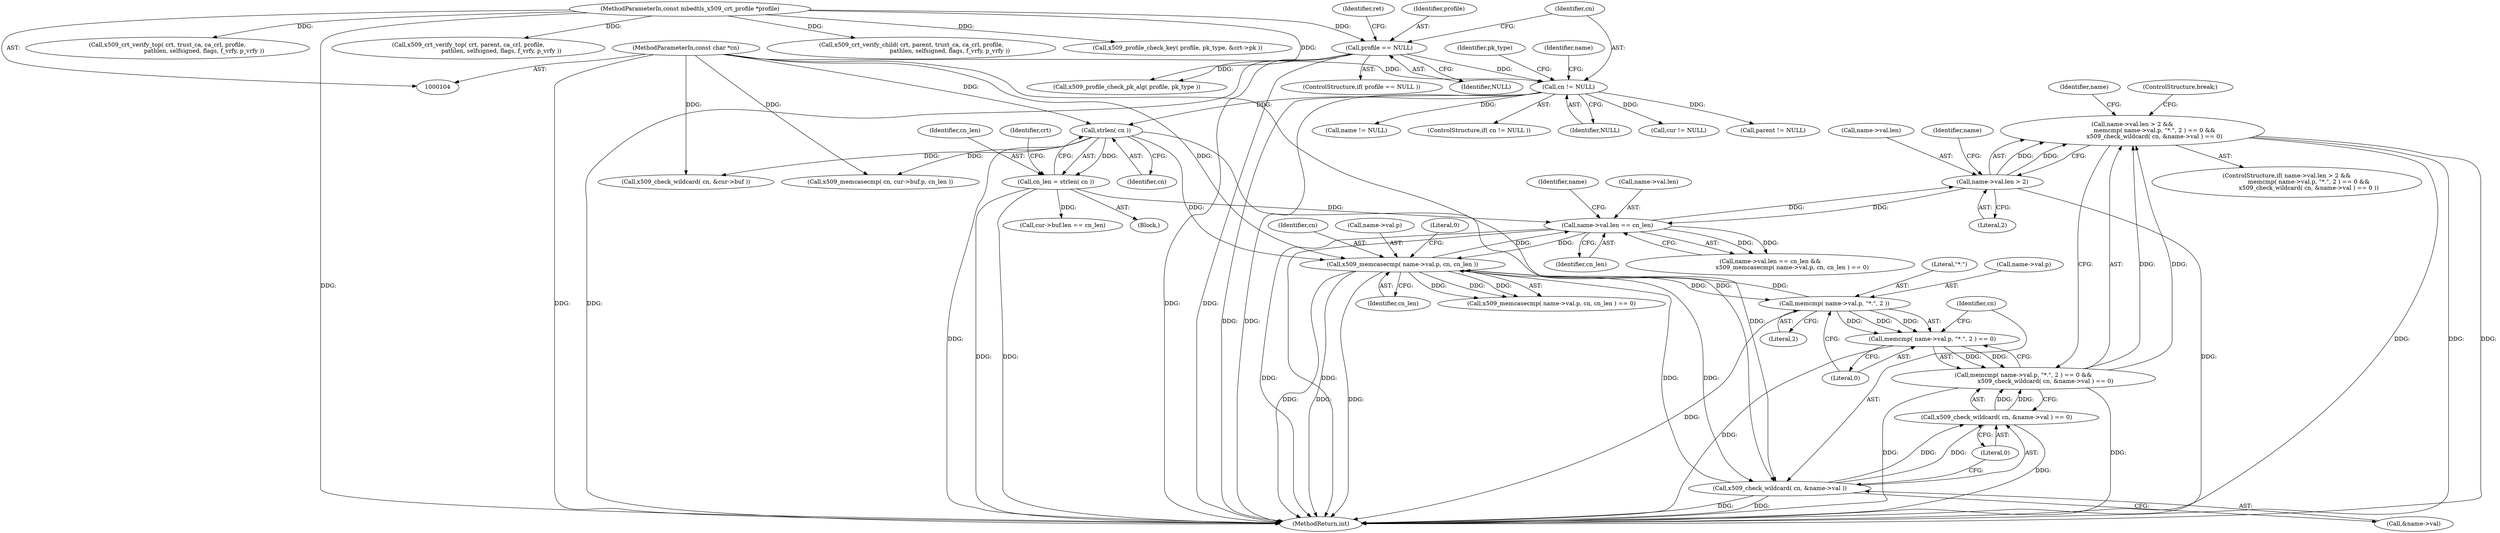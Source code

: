 digraph "0_mbedtls_d15795acd5074e0b44e71f7ede8bdfe1b48591fc@API" {
"1000278" [label="(Call,name->val.len > 2 &&\n                        memcmp( name->val.p, \"*.\", 2 ) == 0 &&\n                        x509_check_wildcard( cn, &name->val ) == 0)"];
"1000279" [label="(Call,name->val.len > 2)"];
"1000259" [label="(Call,name->val.len == cn_len)"];
"1000267" [label="(Call,x509_memcasecmp( name->val.p, cn, cn_len ))"];
"1000288" [label="(Call,memcmp( name->val.p, \"*.\", 2 ))"];
"1000298" [label="(Call,x509_check_wildcard( cn, &name->val ))"];
"1000157" [label="(Call,strlen( cn ))"];
"1000145" [label="(Call,cn != NULL)"];
"1000109" [label="(MethodParameterIn,const char *cn)"];
"1000136" [label="(Call,profile == NULL)"];
"1000108" [label="(MethodParameterIn,const mbedtls_x509_crt_profile *profile)"];
"1000155" [label="(Call,cn_len = strlen( cn ))"];
"1000286" [label="(Call,memcmp( name->val.p, \"*.\", 2 ) == 0 &&\n                        x509_check_wildcard( cn, &name->val ) == 0)"];
"1000287" [label="(Call,memcmp( name->val.p, \"*.\", 2 ) == 0)"];
"1000297" [label="(Call,x509_check_wildcard( cn, &name->val ) == 0)"];
"1000258" [label="(Call,name->val.len == cn_len &&\n                        x509_memcasecmp( name->val.p, cn, cn_len ) == 0)"];
"1000218" [label="(Call,x509_check_wildcard( cn, &cur->buf ))"];
"1000270" [label="(Identifier,name)"];
"1000430" [label="(Call,x509_crt_verify_child( crt, parent, trust_ca, ca_crl, profile,\n                                          pathlen, selfsigned, flags, f_vrfy, p_vrfy ))"];
"1000291" [label="(Identifier,name)"];
"1000148" [label="(Block,)"];
"1000354" [label="(Call,parent != NULL)"];
"1000285" [label="(Literal,2)"];
"1000267" [label="(Call,x509_memcasecmp( name->val.p, cn, cn_len ))"];
"1000155" [label="(Call,cn_len = strlen( cn ))"];
"1000109" [label="(MethodParameterIn,const char *cn)"];
"1000136" [label="(Call,profile == NULL)"];
"1000273" [label="(Identifier,cn)"];
"1000147" [label="(Identifier,NULL)"];
"1000265" [label="(Identifier,cn_len)"];
"1000187" [label="(Call,x509_memcasecmp( cn, cur->buf.p, cn_len ))"];
"1000260" [label="(Call,name->val.len)"];
"1000138" [label="(Identifier,NULL)"];
"1000278" [label="(Call,name->val.len > 2 &&\n                        memcmp( name->val.p, \"*.\", 2 ) == 0 &&\n                        x509_check_wildcard( cn, &name->val ) == 0)"];
"1000279" [label="(Call,name->val.len > 2)"];
"1000298" [label="(Call,x509_check_wildcard( cn, &name->val ))"];
"1000145" [label="(Call,cn != NULL)"];
"1000320" [label="(Identifier,pk_type)"];
"1000338" [label="(Call,x509_profile_check_key( profile, pk_type, &crt->pk ))"];
"1000179" [label="(Call,cur->buf.len == cn_len)"];
"1000305" [label="(ControlStructure,break;)"];
"1000489" [label="(MethodReturn,int)"];
"1000288" [label="(Call,memcmp( name->val.p, \"*.\", 2 ))"];
"1000243" [label="(Call,name != NULL)"];
"1000450" [label="(Call,x509_crt_verify_top( crt, trust_ca, ca_crl, profile,\n                                        pathlen, selfsigned, flags, f_vrfy, p_vrfy ))"];
"1000144" [label="(ControlStructure,if( cn != NULL ))"];
"1000296" [label="(Literal,0)"];
"1000146" [label="(Identifier,cn)"];
"1000304" [label="(Literal,0)"];
"1000328" [label="(Call,x509_profile_check_pk_alg( profile, pk_type ))"];
"1000268" [label="(Call,name->val.p)"];
"1000275" [label="(Literal,0)"];
"1000135" [label="(ControlStructure,if( profile == NULL ))"];
"1000307" [label="(Identifier,name)"];
"1000289" [label="(Call,name->val.p)"];
"1000156" [label="(Identifier,cn_len)"];
"1000286" [label="(Call,memcmp( name->val.p, \"*.\", 2 ) == 0 &&\n                        x509_check_wildcard( cn, &name->val ) == 0)"];
"1000294" [label="(Literal,\"*.\")"];
"1000266" [label="(Call,x509_memcasecmp( name->val.p, cn, cn_len ) == 0)"];
"1000297" [label="(Call,x509_check_wildcard( cn, &name->val ) == 0)"];
"1000299" [label="(Identifier,cn)"];
"1000259" [label="(Call,name->val.len == cn_len)"];
"1000280" [label="(Call,name->val.len)"];
"1000173" [label="(Call,cur != NULL)"];
"1000158" [label="(Identifier,cn)"];
"1000277" [label="(ControlStructure,if( name->val.len > 2 &&\n                        memcmp( name->val.p, \"*.\", 2 ) == 0 &&\n                        x509_check_wildcard( cn, &name->val ) == 0 ))"];
"1000300" [label="(Call,&name->val)"];
"1000162" [label="(Identifier,crt)"];
"1000287" [label="(Call,memcmp( name->val.p, \"*.\", 2 ) == 0)"];
"1000157" [label="(Call,strlen( cn ))"];
"1000150" [label="(Identifier,name)"];
"1000108" [label="(MethodParameterIn,const mbedtls_x509_crt_profile *profile)"];
"1000295" [label="(Literal,2)"];
"1000141" [label="(Identifier,ret)"];
"1000381" [label="(Call,x509_crt_verify_top( crt, parent, ca_crl, profile,\n                                    pathlen, selfsigned, flags, f_vrfy, p_vrfy ))"];
"1000137" [label="(Identifier,profile)"];
"1000274" [label="(Identifier,cn_len)"];
"1000278" -> "1000277"  [label="AST: "];
"1000278" -> "1000279"  [label="CFG: "];
"1000278" -> "1000286"  [label="CFG: "];
"1000279" -> "1000278"  [label="AST: "];
"1000286" -> "1000278"  [label="AST: "];
"1000305" -> "1000278"  [label="CFG: "];
"1000307" -> "1000278"  [label="CFG: "];
"1000278" -> "1000489"  [label="DDG: "];
"1000278" -> "1000489"  [label="DDG: "];
"1000278" -> "1000489"  [label="DDG: "];
"1000279" -> "1000278"  [label="DDG: "];
"1000279" -> "1000278"  [label="DDG: "];
"1000286" -> "1000278"  [label="DDG: "];
"1000286" -> "1000278"  [label="DDG: "];
"1000279" -> "1000285"  [label="CFG: "];
"1000280" -> "1000279"  [label="AST: "];
"1000285" -> "1000279"  [label="AST: "];
"1000291" -> "1000279"  [label="CFG: "];
"1000279" -> "1000489"  [label="DDG: "];
"1000279" -> "1000259"  [label="DDG: "];
"1000259" -> "1000279"  [label="DDG: "];
"1000259" -> "1000258"  [label="AST: "];
"1000259" -> "1000265"  [label="CFG: "];
"1000260" -> "1000259"  [label="AST: "];
"1000265" -> "1000259"  [label="AST: "];
"1000270" -> "1000259"  [label="CFG: "];
"1000258" -> "1000259"  [label="CFG: "];
"1000259" -> "1000489"  [label="DDG: "];
"1000259" -> "1000489"  [label="DDG: "];
"1000259" -> "1000258"  [label="DDG: "];
"1000259" -> "1000258"  [label="DDG: "];
"1000267" -> "1000259"  [label="DDG: "];
"1000155" -> "1000259"  [label="DDG: "];
"1000259" -> "1000267"  [label="DDG: "];
"1000267" -> "1000266"  [label="AST: "];
"1000267" -> "1000274"  [label="CFG: "];
"1000268" -> "1000267"  [label="AST: "];
"1000273" -> "1000267"  [label="AST: "];
"1000274" -> "1000267"  [label="AST: "];
"1000275" -> "1000267"  [label="CFG: "];
"1000267" -> "1000489"  [label="DDG: "];
"1000267" -> "1000489"  [label="DDG: "];
"1000267" -> "1000489"  [label="DDG: "];
"1000267" -> "1000266"  [label="DDG: "];
"1000267" -> "1000266"  [label="DDG: "];
"1000267" -> "1000266"  [label="DDG: "];
"1000288" -> "1000267"  [label="DDG: "];
"1000298" -> "1000267"  [label="DDG: "];
"1000157" -> "1000267"  [label="DDG: "];
"1000109" -> "1000267"  [label="DDG: "];
"1000267" -> "1000288"  [label="DDG: "];
"1000267" -> "1000298"  [label="DDG: "];
"1000288" -> "1000287"  [label="AST: "];
"1000288" -> "1000295"  [label="CFG: "];
"1000289" -> "1000288"  [label="AST: "];
"1000294" -> "1000288"  [label="AST: "];
"1000295" -> "1000288"  [label="AST: "];
"1000296" -> "1000288"  [label="CFG: "];
"1000288" -> "1000489"  [label="DDG: "];
"1000288" -> "1000287"  [label="DDG: "];
"1000288" -> "1000287"  [label="DDG: "];
"1000288" -> "1000287"  [label="DDG: "];
"1000298" -> "1000297"  [label="AST: "];
"1000298" -> "1000300"  [label="CFG: "];
"1000299" -> "1000298"  [label="AST: "];
"1000300" -> "1000298"  [label="AST: "];
"1000304" -> "1000298"  [label="CFG: "];
"1000298" -> "1000489"  [label="DDG: "];
"1000298" -> "1000489"  [label="DDG: "];
"1000298" -> "1000297"  [label="DDG: "];
"1000298" -> "1000297"  [label="DDG: "];
"1000157" -> "1000298"  [label="DDG: "];
"1000109" -> "1000298"  [label="DDG: "];
"1000157" -> "1000155"  [label="AST: "];
"1000157" -> "1000158"  [label="CFG: "];
"1000158" -> "1000157"  [label="AST: "];
"1000155" -> "1000157"  [label="CFG: "];
"1000157" -> "1000489"  [label="DDG: "];
"1000157" -> "1000155"  [label="DDG: "];
"1000145" -> "1000157"  [label="DDG: "];
"1000109" -> "1000157"  [label="DDG: "];
"1000157" -> "1000187"  [label="DDG: "];
"1000157" -> "1000218"  [label="DDG: "];
"1000145" -> "1000144"  [label="AST: "];
"1000145" -> "1000147"  [label="CFG: "];
"1000146" -> "1000145"  [label="AST: "];
"1000147" -> "1000145"  [label="AST: "];
"1000150" -> "1000145"  [label="CFG: "];
"1000320" -> "1000145"  [label="CFG: "];
"1000145" -> "1000489"  [label="DDG: "];
"1000145" -> "1000489"  [label="DDG: "];
"1000109" -> "1000145"  [label="DDG: "];
"1000136" -> "1000145"  [label="DDG: "];
"1000145" -> "1000173"  [label="DDG: "];
"1000145" -> "1000243"  [label="DDG: "];
"1000145" -> "1000354"  [label="DDG: "];
"1000109" -> "1000104"  [label="AST: "];
"1000109" -> "1000489"  [label="DDG: "];
"1000109" -> "1000187"  [label="DDG: "];
"1000109" -> "1000218"  [label="DDG: "];
"1000136" -> "1000135"  [label="AST: "];
"1000136" -> "1000138"  [label="CFG: "];
"1000137" -> "1000136"  [label="AST: "];
"1000138" -> "1000136"  [label="AST: "];
"1000141" -> "1000136"  [label="CFG: "];
"1000146" -> "1000136"  [label="CFG: "];
"1000136" -> "1000489"  [label="DDG: "];
"1000136" -> "1000489"  [label="DDG: "];
"1000136" -> "1000489"  [label="DDG: "];
"1000108" -> "1000136"  [label="DDG: "];
"1000136" -> "1000328"  [label="DDG: "];
"1000108" -> "1000104"  [label="AST: "];
"1000108" -> "1000489"  [label="DDG: "];
"1000108" -> "1000328"  [label="DDG: "];
"1000108" -> "1000338"  [label="DDG: "];
"1000108" -> "1000381"  [label="DDG: "];
"1000108" -> "1000430"  [label="DDG: "];
"1000108" -> "1000450"  [label="DDG: "];
"1000155" -> "1000148"  [label="AST: "];
"1000156" -> "1000155"  [label="AST: "];
"1000162" -> "1000155"  [label="CFG: "];
"1000155" -> "1000489"  [label="DDG: "];
"1000155" -> "1000489"  [label="DDG: "];
"1000155" -> "1000179"  [label="DDG: "];
"1000286" -> "1000287"  [label="CFG: "];
"1000286" -> "1000297"  [label="CFG: "];
"1000287" -> "1000286"  [label="AST: "];
"1000297" -> "1000286"  [label="AST: "];
"1000286" -> "1000489"  [label="DDG: "];
"1000286" -> "1000489"  [label="DDG: "];
"1000287" -> "1000286"  [label="DDG: "];
"1000287" -> "1000286"  [label="DDG: "];
"1000297" -> "1000286"  [label="DDG: "];
"1000297" -> "1000286"  [label="DDG: "];
"1000287" -> "1000296"  [label="CFG: "];
"1000296" -> "1000287"  [label="AST: "];
"1000299" -> "1000287"  [label="CFG: "];
"1000287" -> "1000489"  [label="DDG: "];
"1000297" -> "1000304"  [label="CFG: "];
"1000304" -> "1000297"  [label="AST: "];
"1000297" -> "1000489"  [label="DDG: "];
}
